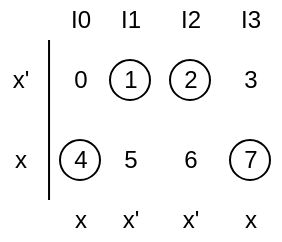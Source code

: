 <mxfile version="13.9.9" type="device"><diagram id="v29TWXDs4law0Z2GsulR" name="Σελίδα-1"><mxGraphModel dx="368" dy="227" grid="1" gridSize="10" guides="1" tooltips="1" connect="1" arrows="1" fold="1" page="1" pageScale="1" pageWidth="827" pageHeight="1169" math="0" shadow="0"><root><mxCell id="0"/><mxCell id="1" parent="0"/><mxCell id="VQyv9XkQeY3SpLpJdFgZ-40" value="" style="ellipse;whiteSpace=wrap;html=1;aspect=fixed;" vertex="1" parent="1"><mxGeometry x="325" y="210" width="20" height="20" as="geometry"/></mxCell><mxCell id="VQyv9XkQeY3SpLpJdFgZ-32" value="" style="ellipse;whiteSpace=wrap;html=1;aspect=fixed;" vertex="1" parent="1"><mxGeometry x="295" y="170" width="20" height="20" as="geometry"/></mxCell><mxCell id="VQyv9XkQeY3SpLpJdFgZ-34" value="" style="ellipse;whiteSpace=wrap;html=1;aspect=fixed;" vertex="1" parent="1"><mxGeometry x="240" y="210" width="20" height="20" as="geometry"/></mxCell><mxCell id="VQyv9XkQeY3SpLpJdFgZ-28" value="" style="ellipse;whiteSpace=wrap;html=1;aspect=fixed;" vertex="1" parent="1"><mxGeometry x="265" y="170" width="20" height="20" as="geometry"/></mxCell><mxCell id="VQyv9XkQeY3SpLpJdFgZ-1" value="" style="endArrow=none;html=1;" edge="1" parent="1"><mxGeometry width="50" height="50" relative="1" as="geometry"><mxPoint x="234.52" y="240" as="sourcePoint"/><mxPoint x="234.52" y="160" as="targetPoint"/></mxGeometry></mxCell><mxCell id="VQyv9XkQeY3SpLpJdFgZ-2" value="I0" style="text;html=1;align=center;verticalAlign=middle;resizable=0;points=[];autosize=1;" vertex="1" parent="1"><mxGeometry x="235" y="140" width="30" height="20" as="geometry"/></mxCell><mxCell id="VQyv9XkQeY3SpLpJdFgZ-3" value="I1" style="text;html=1;align=center;verticalAlign=middle;resizable=0;points=[];autosize=1;" vertex="1" parent="1"><mxGeometry x="260" y="140" width="30" height="20" as="geometry"/></mxCell><mxCell id="VQyv9XkQeY3SpLpJdFgZ-4" value="I2" style="text;html=1;align=center;verticalAlign=middle;resizable=0;points=[];autosize=1;" vertex="1" parent="1"><mxGeometry x="290" y="140" width="30" height="20" as="geometry"/></mxCell><mxCell id="VQyv9XkQeY3SpLpJdFgZ-5" value="I3" style="text;html=1;align=center;verticalAlign=middle;resizable=0;points=[];autosize=1;" vertex="1" parent="1"><mxGeometry x="320" y="140" width="30" height="20" as="geometry"/></mxCell><mxCell id="VQyv9XkQeY3SpLpJdFgZ-10" value="x'" style="text;html=1;align=center;verticalAlign=middle;resizable=0;points=[];autosize=1;" vertex="1" parent="1"><mxGeometry x="210" y="170" width="20" height="20" as="geometry"/></mxCell><mxCell id="VQyv9XkQeY3SpLpJdFgZ-11" value="x" style="text;html=1;align=center;verticalAlign=middle;resizable=0;points=[];autosize=1;" vertex="1" parent="1"><mxGeometry x="210" y="210" width="20" height="20" as="geometry"/></mxCell><mxCell id="VQyv9XkQeY3SpLpJdFgZ-12" value="1" style="text;html=1;align=center;verticalAlign=middle;resizable=0;points=[];autosize=1;" vertex="1" parent="1"><mxGeometry x="265" y="170" width="20" height="20" as="geometry"/></mxCell><mxCell id="VQyv9XkQeY3SpLpJdFgZ-13" value="2" style="text;html=1;align=center;verticalAlign=middle;resizable=0;points=[];autosize=1;" vertex="1" parent="1"><mxGeometry x="295" y="170" width="20" height="20" as="geometry"/></mxCell><mxCell id="VQyv9XkQeY3SpLpJdFgZ-14" value="3" style="text;html=1;align=center;verticalAlign=middle;resizable=0;points=[];autosize=1;" vertex="1" parent="1"><mxGeometry x="325" y="170" width="20" height="20" as="geometry"/></mxCell><mxCell id="VQyv9XkQeY3SpLpJdFgZ-19" value="4" style="text;html=1;align=center;verticalAlign=middle;resizable=0;points=[];autosize=1;" vertex="1" parent="1"><mxGeometry x="240" y="210" width="20" height="20" as="geometry"/></mxCell><mxCell id="VQyv9XkQeY3SpLpJdFgZ-21" value="6" style="text;html=1;align=center;verticalAlign=middle;resizable=0;points=[];autosize=1;" vertex="1" parent="1"><mxGeometry x="295" y="210" width="20" height="20" as="geometry"/></mxCell><mxCell id="VQyv9XkQeY3SpLpJdFgZ-22" value="7" style="text;html=1;align=center;verticalAlign=middle;resizable=0;points=[];autosize=1;" vertex="1" parent="1"><mxGeometry x="325" y="210" width="20" height="20" as="geometry"/></mxCell><mxCell id="VQyv9XkQeY3SpLpJdFgZ-23" value="0" style="text;html=1;align=center;verticalAlign=middle;resizable=0;points=[];autosize=1;" vertex="1" parent="1"><mxGeometry x="240" y="170" width="20" height="20" as="geometry"/></mxCell><mxCell id="VQyv9XkQeY3SpLpJdFgZ-43" value="x" style="text;html=1;align=center;verticalAlign=middle;resizable=0;points=[];autosize=1;" vertex="1" parent="1"><mxGeometry x="240" y="240" width="20" height="20" as="geometry"/></mxCell><mxCell id="VQyv9XkQeY3SpLpJdFgZ-44" value="x'" style="text;html=1;align=center;verticalAlign=middle;resizable=0;points=[];autosize=1;" vertex="1" parent="1"><mxGeometry x="265" y="240" width="20" height="20" as="geometry"/></mxCell><mxCell id="VQyv9XkQeY3SpLpJdFgZ-45" value="x" style="text;html=1;align=center;verticalAlign=middle;resizable=0;points=[];autosize=1;" vertex="1" parent="1"><mxGeometry x="325" y="240" width="20" height="20" as="geometry"/></mxCell><mxCell id="VQyv9XkQeY3SpLpJdFgZ-46" value="x'" style="text;html=1;align=center;verticalAlign=middle;resizable=0;points=[];autosize=1;" vertex="1" parent="1"><mxGeometry x="295" y="240" width="20" height="20" as="geometry"/></mxCell><mxCell id="VQyv9XkQeY3SpLpJdFgZ-51" value="5" style="text;html=1;align=center;verticalAlign=middle;resizable=0;points=[];autosize=1;" vertex="1" parent="1"><mxGeometry x="265" y="210" width="20" height="20" as="geometry"/></mxCell></root></mxGraphModel></diagram></mxfile>